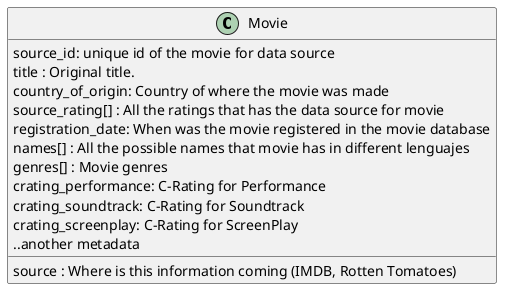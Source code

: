 @startuml Class Movie

    class Movie {
        source : Where is this information coming (IMDB, Rotten Tomatoes)
        source_id: unique id of the movie for data source
        title : Original title.
        country_of_origin: Country of where the movie was made
        source_rating[] : All the ratings that has the data source for movie
        registration_date: When was the movie registered in the movie database
        names[] : All the possible names that movie has in different lenguajes
        genres[] : Movie genres
        crating_performance: C-Rating for Performance  
        crating_soundtrack: C-Rating for Soundtrack
        crating_screenplay: C-Rating for ScreenPlay
        ..another metadata
    }

@enduml